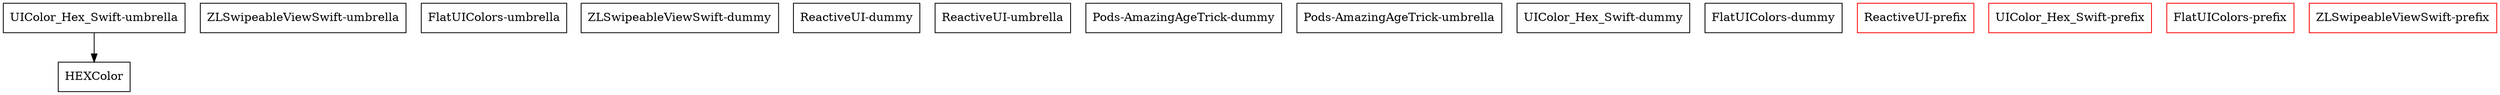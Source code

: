 digraph G {
	node [shape=box];
	"UIColor_Hex_Swift-umbrella" -> "HEXColor";
	"ZLSwipeableViewSwift-umbrella" -> {};
	"FlatUIColors-umbrella" -> {};
	"HEXColor" -> {};
	"ZLSwipeableViewSwift-dummy" -> {};
	"ReactiveUI-dummy" -> {};
	"ReactiveUI-umbrella" -> {};
	"Pods-AmazingAgeTrick-dummy" -> {};
	"Pods-AmazingAgeTrick-umbrella" -> {};
	"UIColor_Hex_Swift-dummy" -> {};
	"FlatUIColors-dummy" -> {};
	
	"ReactiveUI-prefix" [color=red];
	"UIColor_Hex_Swift-prefix" [color=red];
	"FlatUIColors-prefix" [color=red];
	"ZLSwipeableViewSwift-prefix" [color=red];
	
	edge [color=blue, dir=both];
}


